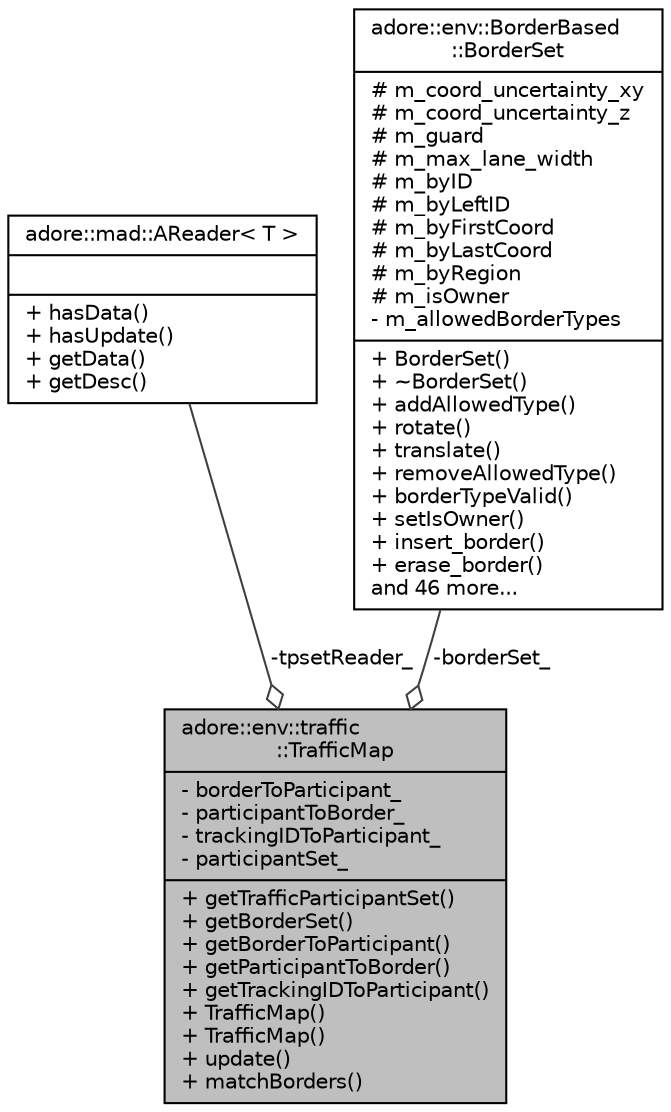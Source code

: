 digraph "adore::env::traffic::TrafficMap"
{
 // LATEX_PDF_SIZE
  edge [fontname="Helvetica",fontsize="10",labelfontname="Helvetica",labelfontsize="10"];
  node [fontname="Helvetica",fontsize="10",shape=record];
  Node1 [label="{adore::env::traffic\l::TrafficMap\n|- borderToParticipant_\l- participantToBorder_\l- trackingIDToParticipant_\l- participantSet_\l|+ getTrafficParticipantSet()\l+ getBorderSet()\l+ getBorderToParticipant()\l+ getParticipantToBorder()\l+ getTrackingIDToParticipant()\l+ TrafficMap()\l+ TrafficMap()\l+ update()\l+ matchBorders()\l}",height=0.2,width=0.4,color="black", fillcolor="grey75", style="filled", fontcolor="black",tooltip=" "];
  Node2 -> Node1 [color="grey25",fontsize="10",style="solid",label=" -tpsetReader_" ,arrowhead="odiamond",fontname="Helvetica"];
  Node2 [label="{adore::mad::AReader\< T \>\n||+ hasData()\l+ hasUpdate()\l+ getData()\l+ getDesc()\l}",height=0.2,width=0.4,color="black", fillcolor="white", style="filled",URL="$classadore_1_1mad_1_1AReader.html",tooltip=" "];
  Node3 -> Node1 [color="grey25",fontsize="10",style="solid",label=" -borderSet_" ,arrowhead="odiamond",fontname="Helvetica"];
  Node3 [label="{adore::env::BorderBased\l::BorderSet\n|# m_coord_uncertainty_xy\l# m_coord_uncertainty_z\l# m_guard\l# m_max_lane_width\l# m_byID\l# m_byLeftID\l# m_byFirstCoord\l# m_byLastCoord\l# m_byRegion\l# m_isOwner\l- m_allowedBorderTypes\l|+ BorderSet()\l+ ~BorderSet()\l+ addAllowedType()\l+ rotate()\l+ translate()\l+ removeAllowedType()\l+ borderTypeValid()\l+ setIsOwner()\l+ insert_border()\l+ erase_border()\land 46 more...\l}",height=0.2,width=0.4,color="black", fillcolor="white", style="filled",URL="$classadore_1_1env_1_1BorderBased_1_1BorderSet.html",tooltip="efficiently store borders in boost R-tree"];
}
